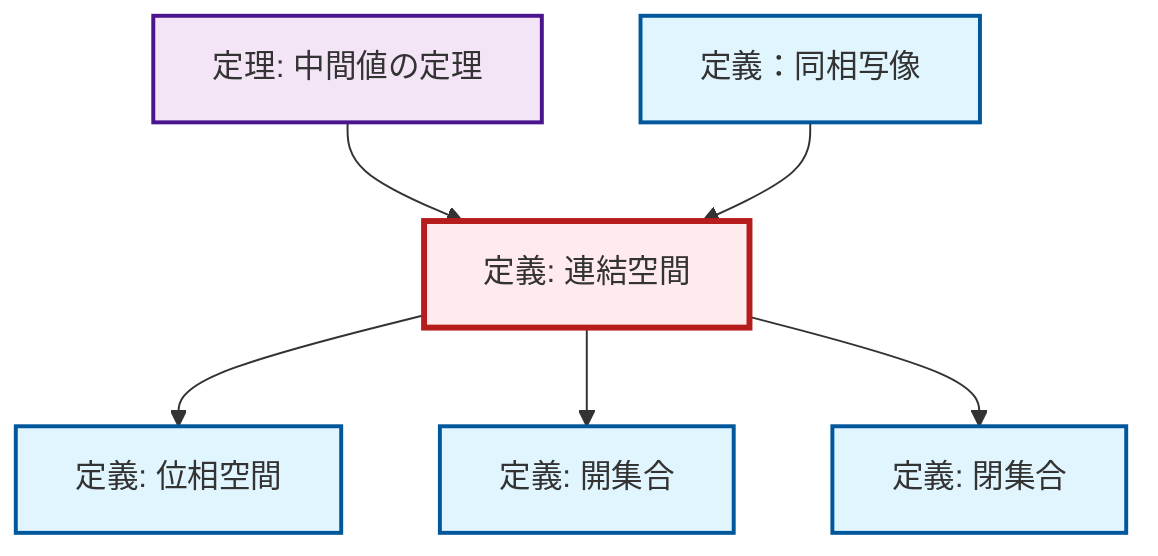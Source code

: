 graph TD
    classDef definition fill:#e1f5fe,stroke:#01579b,stroke-width:2px
    classDef theorem fill:#f3e5f5,stroke:#4a148c,stroke-width:2px
    classDef axiom fill:#fff3e0,stroke:#e65100,stroke-width:2px
    classDef example fill:#e8f5e9,stroke:#1b5e20,stroke-width:2px
    classDef current fill:#ffebee,stroke:#b71c1c,stroke-width:3px
    def-open-set["定義: 開集合"]:::definition
    def-topological-space["定義: 位相空間"]:::definition
    def-closed-set["定義: 閉集合"]:::definition
    def-connected["定義: 連結空間"]:::definition
    def-homeomorphism["定義：同相写像"]:::definition
    thm-intermediate-value["定理: 中間値の定理"]:::theorem
    thm-intermediate-value --> def-connected
    def-connected --> def-topological-space
    def-homeomorphism --> def-connected
    def-connected --> def-open-set
    def-connected --> def-closed-set
    class def-connected current
